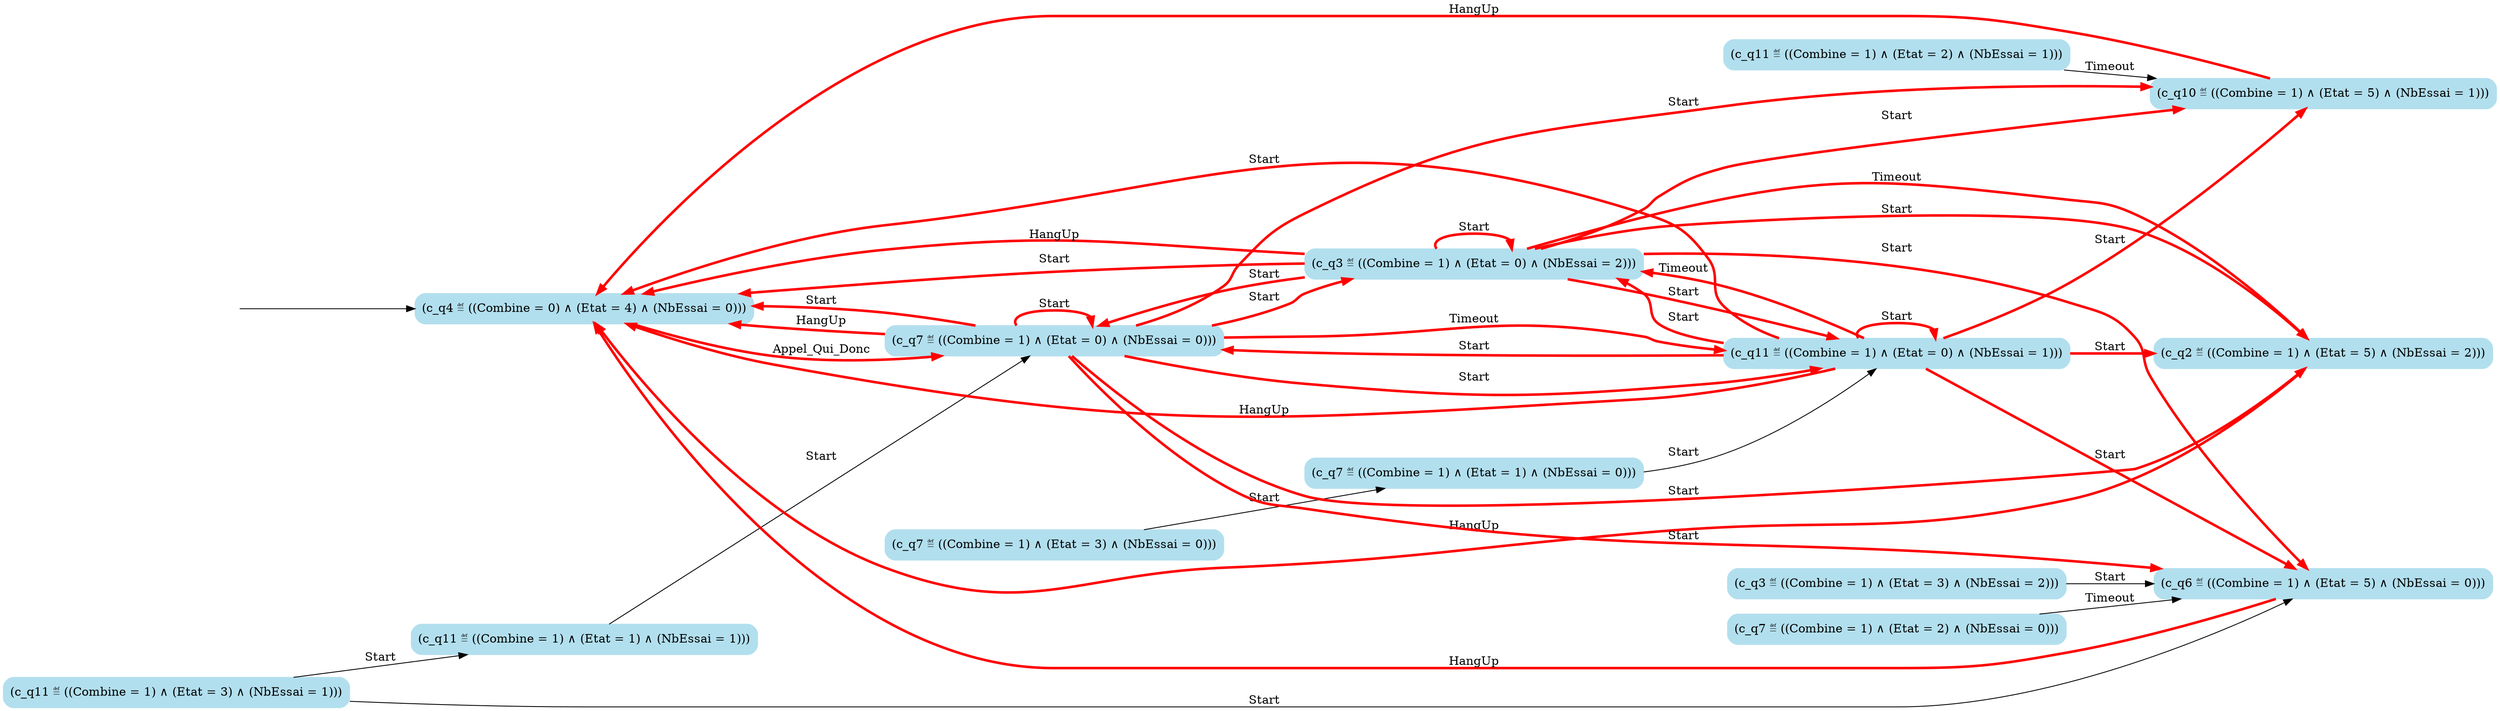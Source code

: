 digraph G {

	rankdir = LR;

	start_c_q4_57[style=invisible];

	node[shape=box, style="rounded, filled", color=lightblue2];

	c_q10_65[label="(c_q10 ≝ ((Combine = 1) ∧ (Etat = 5) ∧ (NbEssai = 1)))"];
	c_q11_60[label="(c_q11 ≝ ((Combine = 1) ∧ (Etat = 1) ∧ (NbEssai = 1)))"];
	c_q11_64[label="(c_q11 ≝ ((Combine = 1) ∧ (Etat = 2) ∧ (NbEssai = 1)))"];
	c_q4_57[label="(c_q4 ≝ ((Combine = 0) ∧ (Etat = 4) ∧ (NbEssai = 0)))"];
	c_q3_74[label="(c_q3 ≝ ((Combine = 1) ∧ (Etat = 0) ∧ (NbEssai = 2)))"];
	c_q11_76[label="(c_q11 ≝ ((Combine = 1) ∧ (Etat = 0) ∧ (NbEssai = 1)))"];
	c_q11_58[label="(c_q11 ≝ ((Combine = 1) ∧ (Etat = 3) ∧ (NbEssai = 1)))"];
	c_q3_14[label="(c_q3 ≝ ((Combine = 1) ∧ (Etat = 3) ∧ (NbEssai = 2)))"];
	c_q6_77[label="(c_q6 ≝ ((Combine = 1) ∧ (Etat = 5) ∧ (NbEssai = 0)))"];
	c_q7_36[label="(c_q7 ≝ ((Combine = 1) ∧ (Etat = 2) ∧ (NbEssai = 0)))"];
	c_q7_24[label="(c_q7 ≝ ((Combine = 1) ∧ (Etat = 3) ∧ (NbEssai = 0)))"];
	c_q7_40[label="(c_q7 ≝ ((Combine = 1) ∧ (Etat = 1) ∧ (NbEssai = 0)))"];
	c_q2_49[label="(c_q2 ≝ ((Combine = 1) ∧ (Etat = 5) ∧ (NbEssai = 2)))"];
	c_q7_71[label="(c_q7 ≝ ((Combine = 1) ∧ (Etat = 0) ∧ (NbEssai = 0)))"];

	start_c_q4_57 -> c_q4_57;
	c_q4_57 -> c_q7_71[label="Appel_Qui_Donc", penwidth=3, color=red];
	c_q2_49 -> c_q4_57[label="HangUp", penwidth=3, color=red];
	c_q3_74 -> c_q3_74[label="Start", penwidth=3, color=red];
	c_q3_74 -> c_q2_49[label="Start", penwidth=3, color=red];
	c_q3_74 -> c_q2_49[label="Timeout", penwidth=3, color=red];
	c_q3_74 -> c_q4_57[label="Start", penwidth=3, color=red];
	c_q3_74 -> c_q4_57[label="HangUp", penwidth=3, color=red];
	c_q3_14 -> c_q6_77[label="Start"];
	c_q3_74 -> c_q7_71[label="Start", penwidth=3, color=red];
	c_q3_74 -> c_q10_65[label="Start", penwidth=3, color=red];
	c_q3_74 -> c_q11_76[label="Start", penwidth=3, color=red];
	c_q6_77 -> c_q4_57[label="HangUp", penwidth=3, color=red];
	c_q7_24 -> c_q7_40[label="Start"];
	c_q7_71 -> c_q2_49[label="Start", penwidth=3, color=red];
	c_q7_71 -> c_q3_74[label="Start", penwidth=3, color=red];
	c_q7_71 -> c_q4_57[label="Start", penwidth=3, color=red];
	c_q7_71 -> c_q4_57[label="HangUp", penwidth=3, color=red];
	c_q7_71 -> c_q6_77[label="Start", penwidth=3, color=red];
	c_q7_36 -> c_q6_77[label="Timeout"];
	c_q7_71 -> c_q10_65[label="Start", penwidth=3, color=red];
	c_q7_40 -> c_q11_76[label="Start"];
	c_q7_71 -> c_q11_76[label="Timeout", penwidth=3, color=red];
	c_q10_65 -> c_q4_57[label="HangUp", penwidth=3, color=red];
	c_q11_58 -> c_q11_60[label="Start"];
	c_q11_76 -> c_q2_49[label="Start", penwidth=3, color=red];
	c_q11_76 -> c_q3_74[label="Start", penwidth=3, color=red];
	c_q11_76 -> c_q3_74[label="Timeout", penwidth=3, color=red];
	c_q11_76 -> c_q4_57[label="Start", penwidth=3, color=red];
	c_q11_76 -> c_q4_57[label="HangUp", penwidth=3, color=red];
	c_q11_58 -> c_q6_77[label="Start"];
	c_q11_60 -> c_q7_71[label="Start"];
	c_q11_76 -> c_q10_65[label="Start", penwidth=3, color=red];
	c_q11_64 -> c_q10_65[label="Timeout"];
	c_q7_71 -> c_q11_76[label="Start", penwidth=3, color=red];
	c_q11_76 -> c_q7_71[label="Start", penwidth=3, color=red];
	c_q7_71 -> c_q7_71[label="Start", penwidth=3, color=red];
	c_q11_76 -> c_q11_76[label="Start", penwidth=3, color=red];
	c_q3_74 -> c_q6_77[label="Start", penwidth=3, color=red];
	c_q11_76 -> c_q6_77[label="Start", penwidth=3, color=red];

}